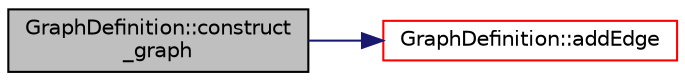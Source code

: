 digraph "GraphDefinition::construct_graph"
{
  edge [fontname="Helvetica",fontsize="10",labelfontname="Helvetica",labelfontsize="10"];
  node [fontname="Helvetica",fontsize="10",shape=record];
  rankdir="LR";
  Node25 [label="GraphDefinition::construct\l_graph",height=0.2,width=0.4,color="black", fillcolor="grey75", style="filled", fontcolor="black"];
  Node25 -> Node26 [color="midnightblue",fontsize="10",style="solid",fontname="Helvetica"];
  Node26 [label="GraphDefinition::addEdge",height=0.2,width=0.4,color="red", fillcolor="white", style="filled",URL="$classGraphDefinition.html#a85ec22461f3082309a4b5225eac552bb"];
}
